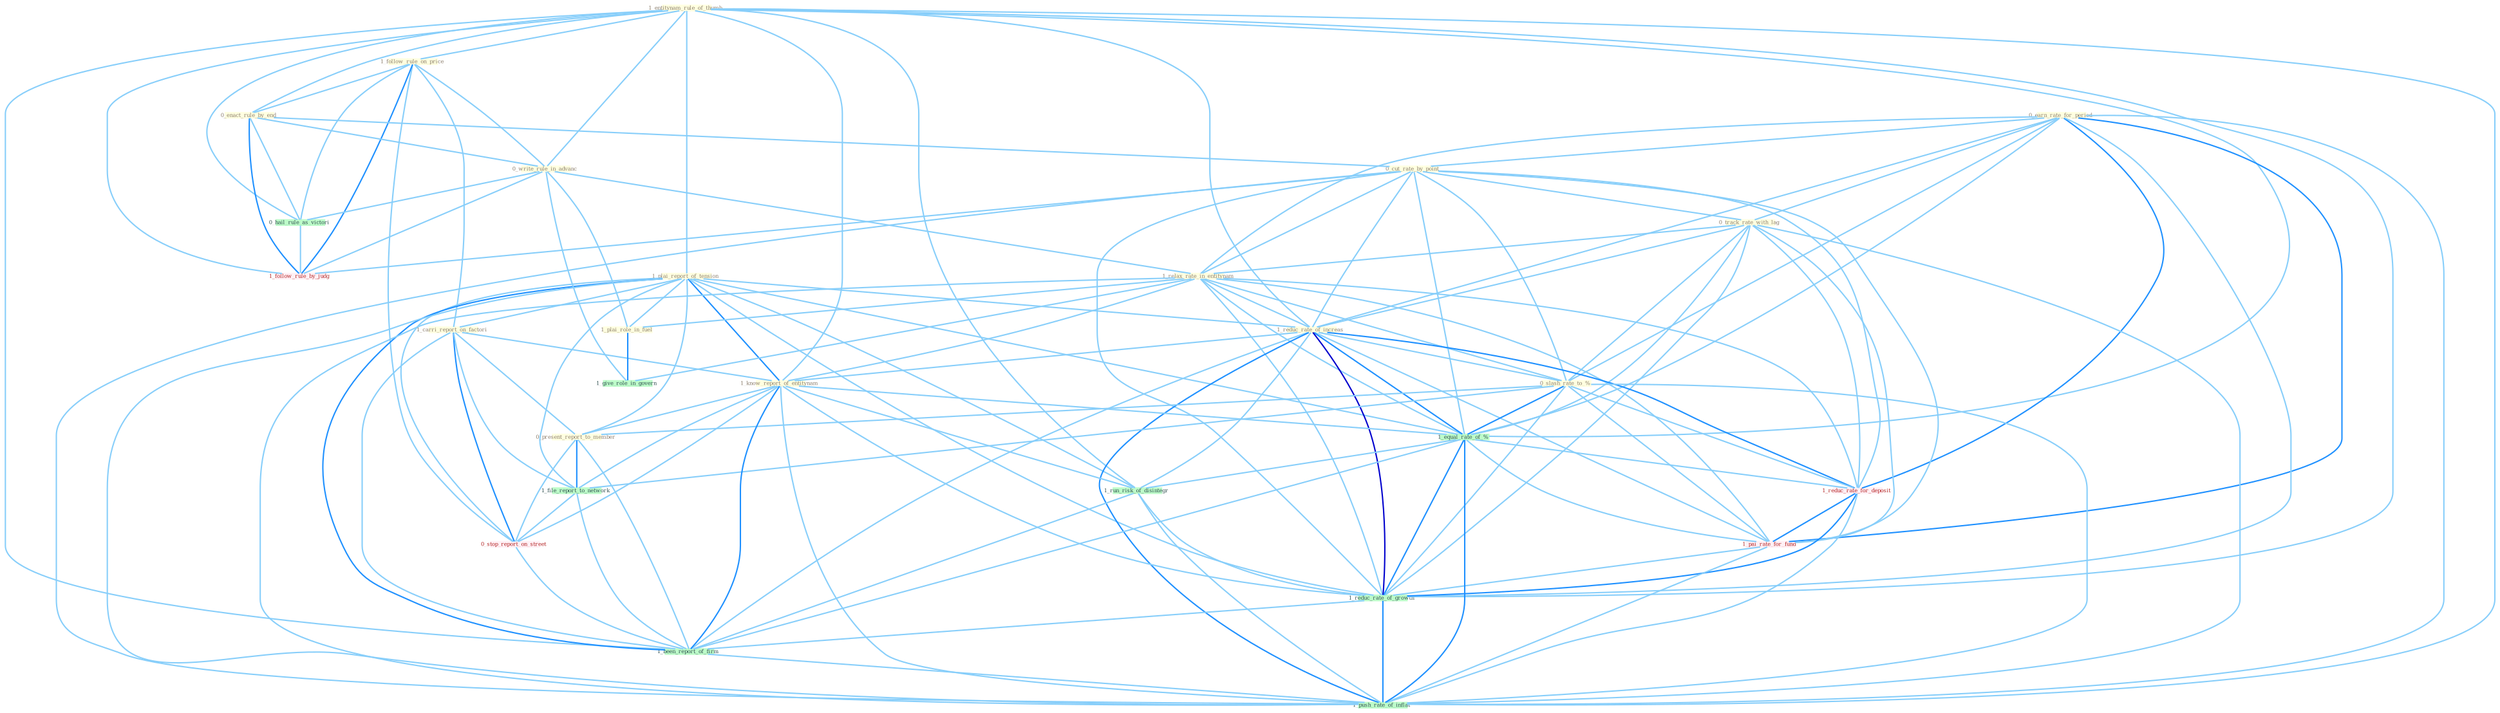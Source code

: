Graph G{ 
    node
    [shape=polygon,style=filled,width=.5,height=.06,color="#BDFCC9",fixedsize=true,fontsize=4,
    fontcolor="#2f4f4f"];
    {node
    [color="#ffffe0", fontcolor="#8b7d6b"] "1_entitynam_rule_of_thumb " "1_follow_rule_on_price " "0_enact_rule_by_end " "1_plai_report_of_tension " "0_earn_rate_for_period " "0_cut_rate_by_point " "0_track_rate_with_lag " "1_carri_report_on_factori " "0_write_rule_in_advanc " "1_relax_rate_in_entitynam " "1_reduc_rate_of_increas " "0_slash_rate_to_% " "1_plai_role_in_fuel " "1_know_report_of_entitynam " "0_present_report_to_member "}
{node [color="#fff0f5", fontcolor="#b22222"] "0_stop_report_on_street " "1_reduc_rate_for_deposit " "1_pai_rate_for_fund " "1_follow_rule_by_judg "}
edge [color="#B0E2FF"];

	"1_entitynam_rule_of_thumb " -- "1_follow_rule_on_price " [w="1", color="#87cefa" ];
	"1_entitynam_rule_of_thumb " -- "0_enact_rule_by_end " [w="1", color="#87cefa" ];
	"1_entitynam_rule_of_thumb " -- "1_plai_report_of_tension " [w="1", color="#87cefa" ];
	"1_entitynam_rule_of_thumb " -- "0_write_rule_in_advanc " [w="1", color="#87cefa" ];
	"1_entitynam_rule_of_thumb " -- "1_reduc_rate_of_increas " [w="1", color="#87cefa" ];
	"1_entitynam_rule_of_thumb " -- "1_know_report_of_entitynam " [w="1", color="#87cefa" ];
	"1_entitynam_rule_of_thumb " -- "1_equal_rate_of_% " [w="1", color="#87cefa" ];
	"1_entitynam_rule_of_thumb " -- "0_hail_rule_as_victori " [w="1", color="#87cefa" ];
	"1_entitynam_rule_of_thumb " -- "1_run_risk_of_disintegr " [w="1", color="#87cefa" ];
	"1_entitynam_rule_of_thumb " -- "1_follow_rule_by_judg " [w="1", color="#87cefa" ];
	"1_entitynam_rule_of_thumb " -- "1_reduc_rate_of_growth " [w="1", color="#87cefa" ];
	"1_entitynam_rule_of_thumb " -- "1_been_report_of_firm " [w="1", color="#87cefa" ];
	"1_entitynam_rule_of_thumb " -- "1_push_rate_of_inflat " [w="1", color="#87cefa" ];
	"1_follow_rule_on_price " -- "0_enact_rule_by_end " [w="1", color="#87cefa" ];
	"1_follow_rule_on_price " -- "1_carri_report_on_factori " [w="1", color="#87cefa" ];
	"1_follow_rule_on_price " -- "0_write_rule_in_advanc " [w="1", color="#87cefa" ];
	"1_follow_rule_on_price " -- "0_stop_report_on_street " [w="1", color="#87cefa" ];
	"1_follow_rule_on_price " -- "0_hail_rule_as_victori " [w="1", color="#87cefa" ];
	"1_follow_rule_on_price " -- "1_follow_rule_by_judg " [w="2", color="#1e90ff" , len=0.8];
	"0_enact_rule_by_end " -- "0_cut_rate_by_point " [w="1", color="#87cefa" ];
	"0_enact_rule_by_end " -- "0_write_rule_in_advanc " [w="1", color="#87cefa" ];
	"0_enact_rule_by_end " -- "0_hail_rule_as_victori " [w="1", color="#87cefa" ];
	"0_enact_rule_by_end " -- "1_follow_rule_by_judg " [w="2", color="#1e90ff" , len=0.8];
	"1_plai_report_of_tension " -- "1_carri_report_on_factori " [w="1", color="#87cefa" ];
	"1_plai_report_of_tension " -- "1_reduc_rate_of_increas " [w="1", color="#87cefa" ];
	"1_plai_report_of_tension " -- "1_plai_role_in_fuel " [w="1", color="#87cefa" ];
	"1_plai_report_of_tension " -- "1_know_report_of_entitynam " [w="2", color="#1e90ff" , len=0.8];
	"1_plai_report_of_tension " -- "0_present_report_to_member " [w="1", color="#87cefa" ];
	"1_plai_report_of_tension " -- "1_file_report_to_network " [w="1", color="#87cefa" ];
	"1_plai_report_of_tension " -- "1_equal_rate_of_% " [w="1", color="#87cefa" ];
	"1_plai_report_of_tension " -- "0_stop_report_on_street " [w="1", color="#87cefa" ];
	"1_plai_report_of_tension " -- "1_run_risk_of_disintegr " [w="1", color="#87cefa" ];
	"1_plai_report_of_tension " -- "1_reduc_rate_of_growth " [w="1", color="#87cefa" ];
	"1_plai_report_of_tension " -- "1_been_report_of_firm " [w="2", color="#1e90ff" , len=0.8];
	"1_plai_report_of_tension " -- "1_push_rate_of_inflat " [w="1", color="#87cefa" ];
	"0_earn_rate_for_period " -- "0_cut_rate_by_point " [w="1", color="#87cefa" ];
	"0_earn_rate_for_period " -- "0_track_rate_with_lag " [w="1", color="#87cefa" ];
	"0_earn_rate_for_period " -- "1_relax_rate_in_entitynam " [w="1", color="#87cefa" ];
	"0_earn_rate_for_period " -- "1_reduc_rate_of_increas " [w="1", color="#87cefa" ];
	"0_earn_rate_for_period " -- "0_slash_rate_to_% " [w="1", color="#87cefa" ];
	"0_earn_rate_for_period " -- "1_equal_rate_of_% " [w="1", color="#87cefa" ];
	"0_earn_rate_for_period " -- "1_reduc_rate_for_deposit " [w="2", color="#1e90ff" , len=0.8];
	"0_earn_rate_for_period " -- "1_pai_rate_for_fund " [w="2", color="#1e90ff" , len=0.8];
	"0_earn_rate_for_period " -- "1_reduc_rate_of_growth " [w="1", color="#87cefa" ];
	"0_earn_rate_for_period " -- "1_push_rate_of_inflat " [w="1", color="#87cefa" ];
	"0_cut_rate_by_point " -- "0_track_rate_with_lag " [w="1", color="#87cefa" ];
	"0_cut_rate_by_point " -- "1_relax_rate_in_entitynam " [w="1", color="#87cefa" ];
	"0_cut_rate_by_point " -- "1_reduc_rate_of_increas " [w="1", color="#87cefa" ];
	"0_cut_rate_by_point " -- "0_slash_rate_to_% " [w="1", color="#87cefa" ];
	"0_cut_rate_by_point " -- "1_equal_rate_of_% " [w="1", color="#87cefa" ];
	"0_cut_rate_by_point " -- "1_reduc_rate_for_deposit " [w="1", color="#87cefa" ];
	"0_cut_rate_by_point " -- "1_pai_rate_for_fund " [w="1", color="#87cefa" ];
	"0_cut_rate_by_point " -- "1_follow_rule_by_judg " [w="1", color="#87cefa" ];
	"0_cut_rate_by_point " -- "1_reduc_rate_of_growth " [w="1", color="#87cefa" ];
	"0_cut_rate_by_point " -- "1_push_rate_of_inflat " [w="1", color="#87cefa" ];
	"0_track_rate_with_lag " -- "1_relax_rate_in_entitynam " [w="1", color="#87cefa" ];
	"0_track_rate_with_lag " -- "1_reduc_rate_of_increas " [w="1", color="#87cefa" ];
	"0_track_rate_with_lag " -- "0_slash_rate_to_% " [w="1", color="#87cefa" ];
	"0_track_rate_with_lag " -- "1_equal_rate_of_% " [w="1", color="#87cefa" ];
	"0_track_rate_with_lag " -- "1_reduc_rate_for_deposit " [w="1", color="#87cefa" ];
	"0_track_rate_with_lag " -- "1_pai_rate_for_fund " [w="1", color="#87cefa" ];
	"0_track_rate_with_lag " -- "1_reduc_rate_of_growth " [w="1", color="#87cefa" ];
	"0_track_rate_with_lag " -- "1_push_rate_of_inflat " [w="1", color="#87cefa" ];
	"1_carri_report_on_factori " -- "1_know_report_of_entitynam " [w="1", color="#87cefa" ];
	"1_carri_report_on_factori " -- "0_present_report_to_member " [w="1", color="#87cefa" ];
	"1_carri_report_on_factori " -- "1_file_report_to_network " [w="1", color="#87cefa" ];
	"1_carri_report_on_factori " -- "0_stop_report_on_street " [w="2", color="#1e90ff" , len=0.8];
	"1_carri_report_on_factori " -- "1_been_report_of_firm " [w="1", color="#87cefa" ];
	"0_write_rule_in_advanc " -- "1_relax_rate_in_entitynam " [w="1", color="#87cefa" ];
	"0_write_rule_in_advanc " -- "1_plai_role_in_fuel " [w="1", color="#87cefa" ];
	"0_write_rule_in_advanc " -- "1_give_role_in_govern " [w="1", color="#87cefa" ];
	"0_write_rule_in_advanc " -- "0_hail_rule_as_victori " [w="1", color="#87cefa" ];
	"0_write_rule_in_advanc " -- "1_follow_rule_by_judg " [w="1", color="#87cefa" ];
	"1_relax_rate_in_entitynam " -- "1_reduc_rate_of_increas " [w="1", color="#87cefa" ];
	"1_relax_rate_in_entitynam " -- "0_slash_rate_to_% " [w="1", color="#87cefa" ];
	"1_relax_rate_in_entitynam " -- "1_plai_role_in_fuel " [w="1", color="#87cefa" ];
	"1_relax_rate_in_entitynam " -- "1_know_report_of_entitynam " [w="1", color="#87cefa" ];
	"1_relax_rate_in_entitynam " -- "1_equal_rate_of_% " [w="1", color="#87cefa" ];
	"1_relax_rate_in_entitynam " -- "1_reduc_rate_for_deposit " [w="1", color="#87cefa" ];
	"1_relax_rate_in_entitynam " -- "1_give_role_in_govern " [w="1", color="#87cefa" ];
	"1_relax_rate_in_entitynam " -- "1_pai_rate_for_fund " [w="1", color="#87cefa" ];
	"1_relax_rate_in_entitynam " -- "1_reduc_rate_of_growth " [w="1", color="#87cefa" ];
	"1_relax_rate_in_entitynam " -- "1_push_rate_of_inflat " [w="1", color="#87cefa" ];
	"1_reduc_rate_of_increas " -- "0_slash_rate_to_% " [w="1", color="#87cefa" ];
	"1_reduc_rate_of_increas " -- "1_know_report_of_entitynam " [w="1", color="#87cefa" ];
	"1_reduc_rate_of_increas " -- "1_equal_rate_of_% " [w="2", color="#1e90ff" , len=0.8];
	"1_reduc_rate_of_increas " -- "1_reduc_rate_for_deposit " [w="2", color="#1e90ff" , len=0.8];
	"1_reduc_rate_of_increas " -- "1_pai_rate_for_fund " [w="1", color="#87cefa" ];
	"1_reduc_rate_of_increas " -- "1_run_risk_of_disintegr " [w="1", color="#87cefa" ];
	"1_reduc_rate_of_increas " -- "1_reduc_rate_of_growth " [w="3", color="#0000cd" , len=0.6];
	"1_reduc_rate_of_increas " -- "1_been_report_of_firm " [w="1", color="#87cefa" ];
	"1_reduc_rate_of_increas " -- "1_push_rate_of_inflat " [w="2", color="#1e90ff" , len=0.8];
	"0_slash_rate_to_% " -- "0_present_report_to_member " [w="1", color="#87cefa" ];
	"0_slash_rate_to_% " -- "1_file_report_to_network " [w="1", color="#87cefa" ];
	"0_slash_rate_to_% " -- "1_equal_rate_of_% " [w="2", color="#1e90ff" , len=0.8];
	"0_slash_rate_to_% " -- "1_reduc_rate_for_deposit " [w="1", color="#87cefa" ];
	"0_slash_rate_to_% " -- "1_pai_rate_for_fund " [w="1", color="#87cefa" ];
	"0_slash_rate_to_% " -- "1_reduc_rate_of_growth " [w="1", color="#87cefa" ];
	"0_slash_rate_to_% " -- "1_push_rate_of_inflat " [w="1", color="#87cefa" ];
	"1_plai_role_in_fuel " -- "1_give_role_in_govern " [w="2", color="#1e90ff" , len=0.8];
	"1_know_report_of_entitynam " -- "0_present_report_to_member " [w="1", color="#87cefa" ];
	"1_know_report_of_entitynam " -- "1_file_report_to_network " [w="1", color="#87cefa" ];
	"1_know_report_of_entitynam " -- "1_equal_rate_of_% " [w="1", color="#87cefa" ];
	"1_know_report_of_entitynam " -- "0_stop_report_on_street " [w="1", color="#87cefa" ];
	"1_know_report_of_entitynam " -- "1_run_risk_of_disintegr " [w="1", color="#87cefa" ];
	"1_know_report_of_entitynam " -- "1_reduc_rate_of_growth " [w="1", color="#87cefa" ];
	"1_know_report_of_entitynam " -- "1_been_report_of_firm " [w="2", color="#1e90ff" , len=0.8];
	"1_know_report_of_entitynam " -- "1_push_rate_of_inflat " [w="1", color="#87cefa" ];
	"0_present_report_to_member " -- "1_file_report_to_network " [w="2", color="#1e90ff" , len=0.8];
	"0_present_report_to_member " -- "0_stop_report_on_street " [w="1", color="#87cefa" ];
	"0_present_report_to_member " -- "1_been_report_of_firm " [w="1", color="#87cefa" ];
	"1_file_report_to_network " -- "0_stop_report_on_street " [w="1", color="#87cefa" ];
	"1_file_report_to_network " -- "1_been_report_of_firm " [w="1", color="#87cefa" ];
	"1_equal_rate_of_% " -- "1_reduc_rate_for_deposit " [w="1", color="#87cefa" ];
	"1_equal_rate_of_% " -- "1_pai_rate_for_fund " [w="1", color="#87cefa" ];
	"1_equal_rate_of_% " -- "1_run_risk_of_disintegr " [w="1", color="#87cefa" ];
	"1_equal_rate_of_% " -- "1_reduc_rate_of_growth " [w="2", color="#1e90ff" , len=0.8];
	"1_equal_rate_of_% " -- "1_been_report_of_firm " [w="1", color="#87cefa" ];
	"1_equal_rate_of_% " -- "1_push_rate_of_inflat " [w="2", color="#1e90ff" , len=0.8];
	"0_stop_report_on_street " -- "1_been_report_of_firm " [w="1", color="#87cefa" ];
	"1_reduc_rate_for_deposit " -- "1_pai_rate_for_fund " [w="2", color="#1e90ff" , len=0.8];
	"1_reduc_rate_for_deposit " -- "1_reduc_rate_of_growth " [w="2", color="#1e90ff" , len=0.8];
	"1_reduc_rate_for_deposit " -- "1_push_rate_of_inflat " [w="1", color="#87cefa" ];
	"1_pai_rate_for_fund " -- "1_reduc_rate_of_growth " [w="1", color="#87cefa" ];
	"1_pai_rate_for_fund " -- "1_push_rate_of_inflat " [w="1", color="#87cefa" ];
	"0_hail_rule_as_victori " -- "1_follow_rule_by_judg " [w="1", color="#87cefa" ];
	"1_run_risk_of_disintegr " -- "1_reduc_rate_of_growth " [w="1", color="#87cefa" ];
	"1_run_risk_of_disintegr " -- "1_been_report_of_firm " [w="1", color="#87cefa" ];
	"1_run_risk_of_disintegr " -- "1_push_rate_of_inflat " [w="1", color="#87cefa" ];
	"1_reduc_rate_of_growth " -- "1_been_report_of_firm " [w="1", color="#87cefa" ];
	"1_reduc_rate_of_growth " -- "1_push_rate_of_inflat " [w="2", color="#1e90ff" , len=0.8];
	"1_been_report_of_firm " -- "1_push_rate_of_inflat " [w="1", color="#87cefa" ];
}